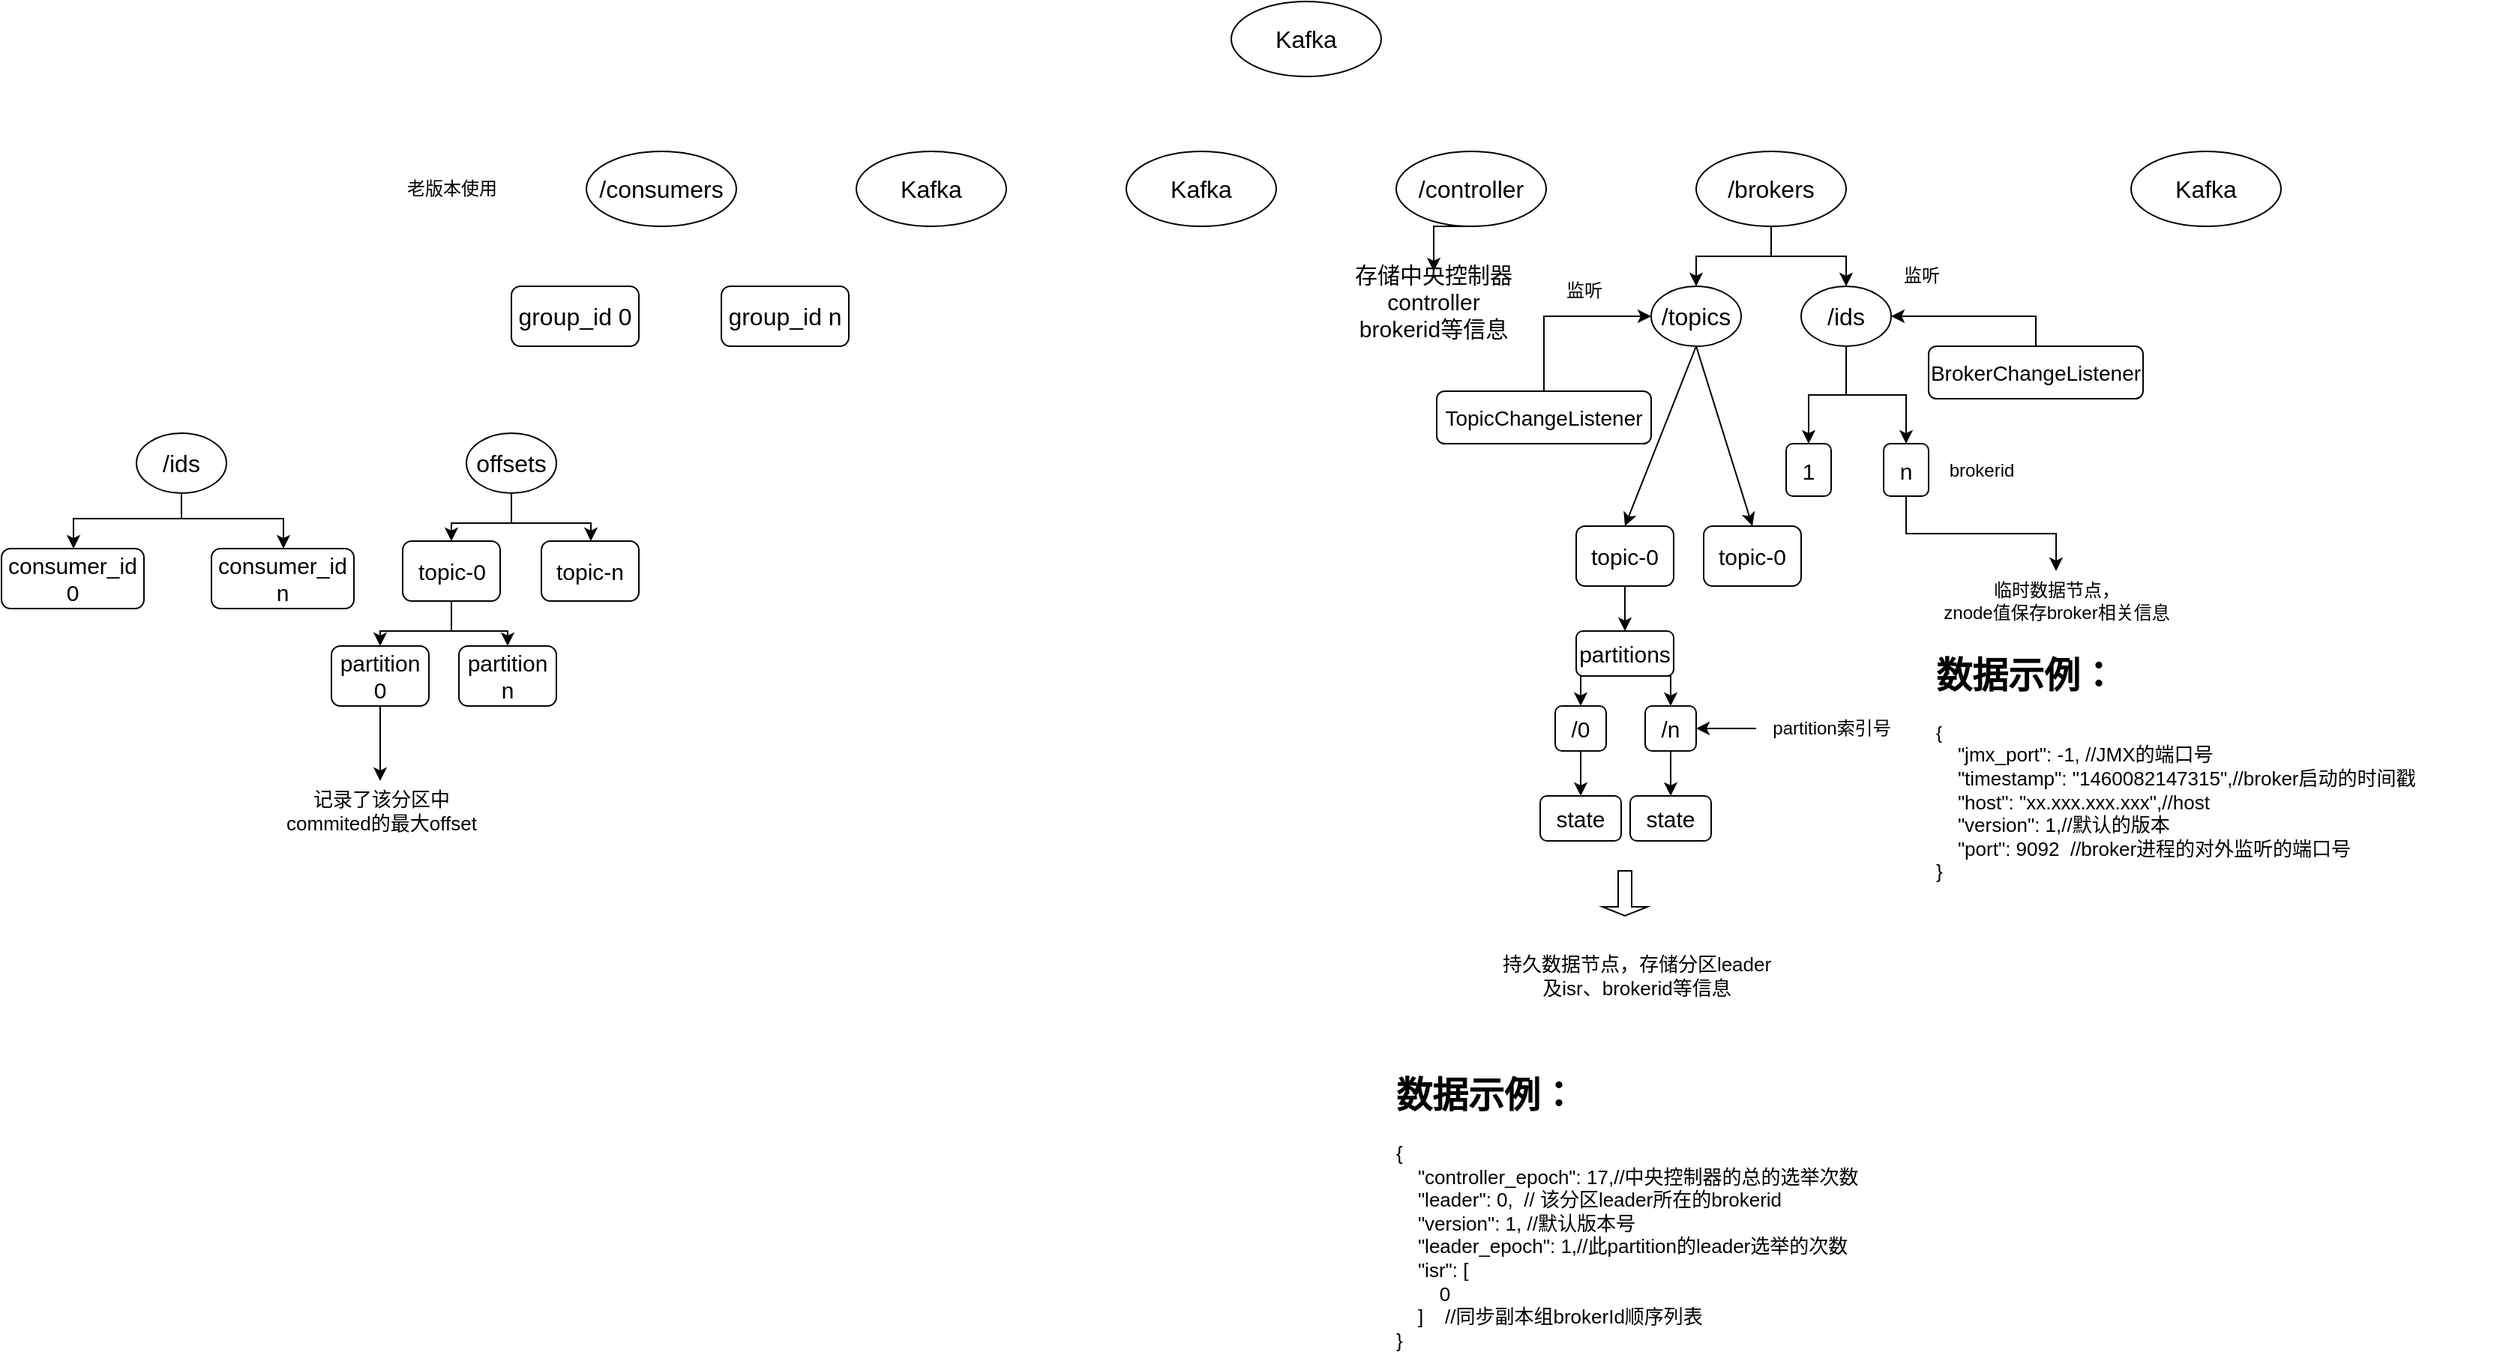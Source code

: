 <mxfile version="23.0.2" type="github">
  <diagram name="第 1 页" id="8-2-D_5NHPluIyXjwUSo">
    <mxGraphModel dx="2213" dy="769" grid="1" gridSize="10" guides="1" tooltips="1" connect="1" arrows="1" fold="1" page="1" pageScale="1" pageWidth="827" pageHeight="1169" math="0" shadow="0">
      <root>
        <mxCell id="0" />
        <mxCell id="1" parent="0" />
        <mxCell id="Q8LItwn8FTGjMNyWCQqq-1" value="&lt;font style=&quot;font-size: 16px;&quot;&gt;Kafka&lt;/font&gt;" style="ellipse;whiteSpace=wrap;html=1;fontSize=15;" vertex="1" parent="1">
          <mxGeometry x="330" y="80" width="100" height="50" as="geometry" />
        </mxCell>
        <mxCell id="Q8LItwn8FTGjMNyWCQqq-2" value="&lt;font style=&quot;font-size: 16px;&quot;&gt;Kafka&lt;/font&gt;" style="ellipse;whiteSpace=wrap;html=1;fontSize=15;" vertex="1" parent="1">
          <mxGeometry x="80" y="180" width="100" height="50" as="geometry" />
        </mxCell>
        <mxCell id="Q8LItwn8FTGjMNyWCQqq-3" value="&lt;font style=&quot;font-size: 16px;&quot;&gt;Kafka&lt;/font&gt;" style="ellipse;whiteSpace=wrap;html=1;fontSize=15;" vertex="1" parent="1">
          <mxGeometry x="260" y="180" width="100" height="50" as="geometry" />
        </mxCell>
        <mxCell id="Q8LItwn8FTGjMNyWCQqq-9" style="edgeStyle=orthogonalEdgeStyle;rounded=0;orthogonalLoop=1;jettySize=auto;html=1;exitX=0.5;exitY=1;exitDx=0;exitDy=0;entryX=0.5;entryY=0;entryDx=0;entryDy=0;" edge="1" parent="1" source="Q8LItwn8FTGjMNyWCQqq-4" target="Q8LItwn8FTGjMNyWCQqq-8">
          <mxGeometry relative="1" as="geometry" />
        </mxCell>
        <mxCell id="Q8LItwn8FTGjMNyWCQqq-4" value="&lt;font style=&quot;font-size: 16px;&quot;&gt;/controller&lt;/font&gt;" style="ellipse;whiteSpace=wrap;html=1;fontSize=15;" vertex="1" parent="1">
          <mxGeometry x="440" y="180" width="100" height="50" as="geometry" />
        </mxCell>
        <mxCell id="Q8LItwn8FTGjMNyWCQqq-50" style="edgeStyle=orthogonalEdgeStyle;rounded=0;orthogonalLoop=1;jettySize=auto;html=1;exitX=0.5;exitY=1;exitDx=0;exitDy=0;entryX=0.5;entryY=0;entryDx=0;entryDy=0;" edge="1" parent="1" source="Q8LItwn8FTGjMNyWCQqq-5" target="Q8LItwn8FTGjMNyWCQqq-12">
          <mxGeometry relative="1" as="geometry" />
        </mxCell>
        <mxCell id="Q8LItwn8FTGjMNyWCQqq-51" style="edgeStyle=orthogonalEdgeStyle;rounded=0;orthogonalLoop=1;jettySize=auto;html=1;exitX=0.5;exitY=1;exitDx=0;exitDy=0;" edge="1" parent="1" source="Q8LItwn8FTGjMNyWCQqq-5" target="Q8LItwn8FTGjMNyWCQqq-11">
          <mxGeometry relative="1" as="geometry" />
        </mxCell>
        <mxCell id="Q8LItwn8FTGjMNyWCQqq-5" value="&lt;font style=&quot;font-size: 16px;&quot;&gt;/brokers&lt;/font&gt;" style="ellipse;whiteSpace=wrap;html=1;fontSize=15;" vertex="1" parent="1">
          <mxGeometry x="640" y="180" width="100" height="50" as="geometry" />
        </mxCell>
        <mxCell id="Q8LItwn8FTGjMNyWCQqq-6" value="&lt;font style=&quot;font-size: 16px;&quot;&gt;/consumers&lt;br&gt;&lt;/font&gt;" style="ellipse;whiteSpace=wrap;html=1;fontSize=15;" vertex="1" parent="1">
          <mxGeometry x="-100" y="180" width="100" height="50" as="geometry" />
        </mxCell>
        <mxCell id="Q8LItwn8FTGjMNyWCQqq-7" value="&lt;font style=&quot;font-size: 16px;&quot;&gt;Kafka&lt;/font&gt;" style="ellipse;whiteSpace=wrap;html=1;fontSize=15;" vertex="1" parent="1">
          <mxGeometry x="930" y="180" width="100" height="50" as="geometry" />
        </mxCell>
        <mxCell id="Q8LItwn8FTGjMNyWCQqq-8" value="&lt;font style=&quot;font-size: 15px;&quot;&gt;存储中央控制器controller brokerid等信息&lt;/font&gt;" style="text;html=1;strokeColor=none;fillColor=none;align=center;verticalAlign=middle;whiteSpace=wrap;rounded=0;" vertex="1" parent="1">
          <mxGeometry x="410" y="260" width="110" height="40" as="geometry" />
        </mxCell>
        <mxCell id="Q8LItwn8FTGjMNyWCQqq-44" style="edgeStyle=orthogonalEdgeStyle;rounded=0;orthogonalLoop=1;jettySize=auto;html=1;exitX=0.5;exitY=1;exitDx=0;exitDy=0;" edge="1" parent="1" source="Q8LItwn8FTGjMNyWCQqq-11" target="Q8LItwn8FTGjMNyWCQqq-42">
          <mxGeometry relative="1" as="geometry" />
        </mxCell>
        <mxCell id="Q8LItwn8FTGjMNyWCQqq-45" style="edgeStyle=orthogonalEdgeStyle;rounded=0;orthogonalLoop=1;jettySize=auto;html=1;exitX=0.5;exitY=1;exitDx=0;exitDy=0;entryX=0.5;entryY=0;entryDx=0;entryDy=0;" edge="1" parent="1" source="Q8LItwn8FTGjMNyWCQqq-11" target="Q8LItwn8FTGjMNyWCQqq-43">
          <mxGeometry relative="1" as="geometry" />
        </mxCell>
        <mxCell id="Q8LItwn8FTGjMNyWCQqq-11" value="&lt;font style=&quot;font-size: 16px;&quot;&gt;/ids&lt;/font&gt;" style="ellipse;whiteSpace=wrap;html=1;fontSize=15;" vertex="1" parent="1">
          <mxGeometry x="710" y="270" width="60" height="40" as="geometry" />
        </mxCell>
        <mxCell id="Q8LItwn8FTGjMNyWCQqq-12" value="&lt;font style=&quot;font-size: 16px;&quot;&gt;/topics&lt;/font&gt;" style="ellipse;whiteSpace=wrap;html=1;fontSize=15;" vertex="1" parent="1">
          <mxGeometry x="610" y="270" width="60" height="40" as="geometry" />
        </mxCell>
        <mxCell id="Q8LItwn8FTGjMNyWCQqq-16" style="edgeStyle=orthogonalEdgeStyle;rounded=0;orthogonalLoop=1;jettySize=auto;html=1;exitX=0.5;exitY=0;exitDx=0;exitDy=0;entryX=1;entryY=0.5;entryDx=0;entryDy=0;" edge="1" parent="1" source="Q8LItwn8FTGjMNyWCQqq-13" target="Q8LItwn8FTGjMNyWCQqq-11">
          <mxGeometry relative="1" as="geometry" />
        </mxCell>
        <mxCell id="Q8LItwn8FTGjMNyWCQqq-13" value="&lt;font style=&quot;font-size: 14px;&quot;&gt;BrokerChangeListener&lt;/font&gt;" style="rounded=1;whiteSpace=wrap;html=1;" vertex="1" parent="1">
          <mxGeometry x="795" y="310" width="143" height="35" as="geometry" />
        </mxCell>
        <mxCell id="Q8LItwn8FTGjMNyWCQqq-15" value="监听" style="text;html=1;align=center;verticalAlign=middle;resizable=0;points=[];autosize=1;strokeColor=none;fillColor=none;" vertex="1" parent="1">
          <mxGeometry x="765" y="248" width="50" height="30" as="geometry" />
        </mxCell>
        <mxCell id="Q8LItwn8FTGjMNyWCQqq-18" style="edgeStyle=orthogonalEdgeStyle;rounded=0;orthogonalLoop=1;jettySize=auto;html=1;exitX=0.5;exitY=0;exitDx=0;exitDy=0;entryX=0;entryY=0.5;entryDx=0;entryDy=0;" edge="1" parent="1" source="Q8LItwn8FTGjMNyWCQqq-17" target="Q8LItwn8FTGjMNyWCQqq-12">
          <mxGeometry relative="1" as="geometry" />
        </mxCell>
        <mxCell id="Q8LItwn8FTGjMNyWCQqq-17" value="&lt;font style=&quot;font-size: 14px;&quot;&gt;TopicChangeListener&lt;/font&gt;" style="rounded=1;whiteSpace=wrap;html=1;" vertex="1" parent="1">
          <mxGeometry x="467" y="340" width="143" height="35" as="geometry" />
        </mxCell>
        <mxCell id="Q8LItwn8FTGjMNyWCQqq-19" value="监听" style="text;html=1;align=center;verticalAlign=middle;resizable=0;points=[];autosize=1;strokeColor=none;fillColor=none;" vertex="1" parent="1">
          <mxGeometry x="540" y="258" width="50" height="30" as="geometry" />
        </mxCell>
        <mxCell id="Q8LItwn8FTGjMNyWCQqq-27" style="edgeStyle=orthogonalEdgeStyle;rounded=0;orthogonalLoop=1;jettySize=auto;html=1;exitX=0.5;exitY=1;exitDx=0;exitDy=0;" edge="1" parent="1" source="Q8LItwn8FTGjMNyWCQqq-20" target="Q8LItwn8FTGjMNyWCQqq-26">
          <mxGeometry relative="1" as="geometry" />
        </mxCell>
        <mxCell id="Q8LItwn8FTGjMNyWCQqq-20" value="&lt;font style=&quot;font-size: 15px;&quot;&gt;topic-0&lt;/font&gt;" style="rounded=1;whiteSpace=wrap;html=1;" vertex="1" parent="1">
          <mxGeometry x="560" y="430" width="65" height="40" as="geometry" />
        </mxCell>
        <mxCell id="Q8LItwn8FTGjMNyWCQqq-21" value="&lt;font style=&quot;font-size: 15px;&quot;&gt;topic-0&lt;/font&gt;" style="rounded=1;whiteSpace=wrap;html=1;" vertex="1" parent="1">
          <mxGeometry x="645" y="430" width="65" height="40" as="geometry" />
        </mxCell>
        <mxCell id="Q8LItwn8FTGjMNyWCQqq-23" value="" style="endArrow=classic;html=1;rounded=0;exitX=0.5;exitY=1;exitDx=0;exitDy=0;entryX=0.5;entryY=0;entryDx=0;entryDy=0;" edge="1" parent="1" source="Q8LItwn8FTGjMNyWCQqq-12" target="Q8LItwn8FTGjMNyWCQqq-20">
          <mxGeometry width="50" height="50" relative="1" as="geometry">
            <mxPoint x="630" y="320" as="sourcePoint" />
            <mxPoint x="590" y="420" as="targetPoint" />
          </mxGeometry>
        </mxCell>
        <mxCell id="Q8LItwn8FTGjMNyWCQqq-25" value="" style="endArrow=classic;html=1;rounded=0;exitX=0.5;exitY=1;exitDx=0;exitDy=0;entryX=0.5;entryY=0;entryDx=0;entryDy=0;" edge="1" parent="1" source="Q8LItwn8FTGjMNyWCQqq-12" target="Q8LItwn8FTGjMNyWCQqq-21">
          <mxGeometry width="50" height="50" relative="1" as="geometry">
            <mxPoint x="650" y="325" as="sourcePoint" />
            <mxPoint x="680" y="420" as="targetPoint" />
          </mxGeometry>
        </mxCell>
        <mxCell id="Q8LItwn8FTGjMNyWCQqq-35" style="edgeStyle=orthogonalEdgeStyle;rounded=0;orthogonalLoop=1;jettySize=auto;html=1;exitX=0.5;exitY=1;exitDx=0;exitDy=0;entryX=0.5;entryY=0;entryDx=0;entryDy=0;" edge="1" parent="1" source="Q8LItwn8FTGjMNyWCQqq-26" target="Q8LItwn8FTGjMNyWCQqq-29">
          <mxGeometry relative="1" as="geometry" />
        </mxCell>
        <mxCell id="Q8LItwn8FTGjMNyWCQqq-36" style="edgeStyle=orthogonalEdgeStyle;rounded=0;orthogonalLoop=1;jettySize=auto;html=1;exitX=0.5;exitY=1;exitDx=0;exitDy=0;entryX=0.5;entryY=0;entryDx=0;entryDy=0;" edge="1" parent="1" source="Q8LItwn8FTGjMNyWCQqq-26" target="Q8LItwn8FTGjMNyWCQqq-28">
          <mxGeometry relative="1" as="geometry" />
        </mxCell>
        <mxCell id="Q8LItwn8FTGjMNyWCQqq-26" value="&lt;font style=&quot;font-size: 15px;&quot;&gt;partitions&lt;/font&gt;" style="rounded=1;whiteSpace=wrap;html=1;" vertex="1" parent="1">
          <mxGeometry x="560" y="500" width="65" height="30" as="geometry" />
        </mxCell>
        <mxCell id="Q8LItwn8FTGjMNyWCQqq-32" style="edgeStyle=orthogonalEdgeStyle;rounded=0;orthogonalLoop=1;jettySize=auto;html=1;exitX=0.5;exitY=1;exitDx=0;exitDy=0;" edge="1" parent="1" source="Q8LItwn8FTGjMNyWCQqq-28" target="Q8LItwn8FTGjMNyWCQqq-30">
          <mxGeometry relative="1" as="geometry" />
        </mxCell>
        <mxCell id="Q8LItwn8FTGjMNyWCQqq-28" value="&lt;font style=&quot;font-size: 15px;&quot;&gt;/0&lt;/font&gt;" style="rounded=1;whiteSpace=wrap;html=1;" vertex="1" parent="1">
          <mxGeometry x="546" y="550" width="34" height="30" as="geometry" />
        </mxCell>
        <mxCell id="Q8LItwn8FTGjMNyWCQqq-33" style="edgeStyle=orthogonalEdgeStyle;rounded=0;orthogonalLoop=1;jettySize=auto;html=1;exitX=0.5;exitY=1;exitDx=0;exitDy=0;" edge="1" parent="1" source="Q8LItwn8FTGjMNyWCQqq-29" target="Q8LItwn8FTGjMNyWCQqq-31">
          <mxGeometry relative="1" as="geometry" />
        </mxCell>
        <mxCell id="Q8LItwn8FTGjMNyWCQqq-29" value="&lt;font style=&quot;font-size: 15px;&quot;&gt;/n&lt;/font&gt;" style="rounded=1;whiteSpace=wrap;html=1;" vertex="1" parent="1">
          <mxGeometry x="606" y="550" width="34" height="30" as="geometry" />
        </mxCell>
        <mxCell id="Q8LItwn8FTGjMNyWCQqq-30" value="&lt;font style=&quot;font-size: 15px;&quot;&gt;state&lt;/font&gt;" style="rounded=1;whiteSpace=wrap;html=1;" vertex="1" parent="1">
          <mxGeometry x="536" y="610" width="54" height="30" as="geometry" />
        </mxCell>
        <mxCell id="Q8LItwn8FTGjMNyWCQqq-31" value="&lt;font style=&quot;font-size: 15px;&quot;&gt;state&lt;/font&gt;" style="rounded=1;whiteSpace=wrap;html=1;" vertex="1" parent="1">
          <mxGeometry x="596" y="610" width="54" height="30" as="geometry" />
        </mxCell>
        <mxCell id="Q8LItwn8FTGjMNyWCQqq-37" value="&lt;font style=&quot;font-size: 13px;&quot;&gt;持久数据节点，存储分区leader&lt;br&gt;及isr、brokerid等信息&lt;/font&gt;" style="text;html=1;align=center;verticalAlign=middle;resizable=0;points=[];autosize=1;strokeColor=none;fillColor=none;" vertex="1" parent="1">
          <mxGeometry x="500" y="710" width="200" height="40" as="geometry" />
        </mxCell>
        <mxCell id="Q8LItwn8FTGjMNyWCQqq-38" value="&lt;h1&gt;数据示例：&lt;/h1&gt;&lt;div style=&quot;font-size: 13px;&quot;&gt;&lt;div&gt;{&lt;/div&gt;&lt;div&gt;&amp;nbsp; &amp;nbsp; &quot;controller_epoch&quot;: 17,//中央控制器的总的选举次数&lt;/div&gt;&lt;div&gt;&amp;nbsp; &amp;nbsp; &quot;leader&quot;: 0,&amp;nbsp; // 该分区leader所在的brokerid&lt;/div&gt;&lt;div&gt;&amp;nbsp; &amp;nbsp; &quot;version&quot;: 1, //默认版本号&lt;/div&gt;&lt;div&gt;&amp;nbsp; &amp;nbsp; &quot;leader_epoch&quot;: 1,//此partition的leader选举的次数&lt;/div&gt;&lt;div&gt;&amp;nbsp; &amp;nbsp; &quot;isr&quot;: [&lt;/div&gt;&lt;div&gt;&amp;nbsp; &amp;nbsp; &amp;nbsp; &amp;nbsp; 0&lt;/div&gt;&lt;div&gt;&amp;nbsp; &amp;nbsp; ]&amp;nbsp; &amp;nbsp; //同步副本组brokerId顺序列表&lt;/div&gt;&lt;div&gt;}&lt;/div&gt;&lt;/div&gt;" style="text;html=1;strokeColor=none;fillColor=none;spacing=5;spacingTop=-20;whiteSpace=wrap;overflow=hidden;rounded=0;" vertex="1" parent="1">
          <mxGeometry x="435" y="790" width="380" height="200" as="geometry" />
        </mxCell>
        <mxCell id="Q8LItwn8FTGjMNyWCQqq-39" value="" style="shape=singleArrow;direction=south;whiteSpace=wrap;html=1;" vertex="1" parent="1">
          <mxGeometry x="577.5" y="660" width="30" height="30" as="geometry" />
        </mxCell>
        <mxCell id="Q8LItwn8FTGjMNyWCQqq-40" value="&lt;div class=&quot;lake-content&quot;&gt;partition索引号&lt;/div&gt;" style="text;html=1;align=center;verticalAlign=middle;resizable=0;points=[];autosize=1;strokeColor=none;fillColor=none;" vertex="1" parent="1">
          <mxGeometry x="680" y="550" width="100" height="30" as="geometry" />
        </mxCell>
        <mxCell id="Q8LItwn8FTGjMNyWCQqq-41" value="" style="endArrow=classic;html=1;rounded=0;entryX=1;entryY=0.5;entryDx=0;entryDy=0;" edge="1" parent="1" source="Q8LItwn8FTGjMNyWCQqq-40" target="Q8LItwn8FTGjMNyWCQqq-29">
          <mxGeometry width="50" height="50" relative="1" as="geometry">
            <mxPoint x="730" y="540" as="sourcePoint" />
            <mxPoint x="780" y="490" as="targetPoint" />
          </mxGeometry>
        </mxCell>
        <mxCell id="Q8LItwn8FTGjMNyWCQqq-42" value="&lt;span style=&quot;font-size: 15px;&quot;&gt;1&lt;/span&gt;" style="rounded=1;whiteSpace=wrap;html=1;" vertex="1" parent="1">
          <mxGeometry x="700" y="375" width="30" height="35" as="geometry" />
        </mxCell>
        <mxCell id="Q8LItwn8FTGjMNyWCQqq-49" style="edgeStyle=orthogonalEdgeStyle;rounded=0;orthogonalLoop=1;jettySize=auto;html=1;exitX=0.5;exitY=1;exitDx=0;exitDy=0;" edge="1" parent="1" source="Q8LItwn8FTGjMNyWCQqq-43" target="Q8LItwn8FTGjMNyWCQqq-46">
          <mxGeometry relative="1" as="geometry" />
        </mxCell>
        <mxCell id="Q8LItwn8FTGjMNyWCQqq-43" value="&lt;span style=&quot;font-size: 15px;&quot;&gt;n&lt;/span&gt;" style="rounded=1;whiteSpace=wrap;html=1;" vertex="1" parent="1">
          <mxGeometry x="765" y="375" width="30" height="35" as="geometry" />
        </mxCell>
        <mxCell id="Q8LItwn8FTGjMNyWCQqq-46" value="临时数据节点，&lt;br&gt;znode值保存broker相关信息" style="text;html=1;align=center;verticalAlign=middle;resizable=0;points=[];autosize=1;strokeColor=none;fillColor=none;" vertex="1" parent="1">
          <mxGeometry x="795" y="460" width="170" height="40" as="geometry" />
        </mxCell>
        <mxCell id="Q8LItwn8FTGjMNyWCQqq-47" value="brokerid" style="text;html=1;align=center;verticalAlign=middle;resizable=0;points=[];autosize=1;strokeColor=none;fillColor=none;" vertex="1" parent="1">
          <mxGeometry x="795" y="378" width="70" height="30" as="geometry" />
        </mxCell>
        <mxCell id="Q8LItwn8FTGjMNyWCQqq-48" value="&lt;h1&gt;数据示例：&lt;/h1&gt;&lt;div style=&quot;&quot;&gt;&lt;div style=&quot;&quot;&gt;{&lt;/div&gt;&lt;div style=&quot;&quot;&gt;&lt;span style=&quot;font-size: 13px;&quot;&gt;&amp;nbsp; &amp;nbsp; &quot;jmx_port&quot;: -1, //JMX的端口号&lt;/span&gt;&lt;/div&gt;&lt;div style=&quot;&quot;&gt;&lt;span style=&quot;font-size: 13px;&quot;&gt;&amp;nbsp; &amp;nbsp; &quot;timestamp&quot;: &quot;1460082147315&quot;,//broker启动的时间戳&lt;/span&gt;&lt;/div&gt;&lt;div style=&quot;&quot;&gt;&lt;span style=&quot;font-size: 13px;&quot;&gt;&amp;nbsp; &amp;nbsp; &quot;host&quot;: &quot;xx.xxx.xxx.xxx&quot;,//host&lt;/span&gt;&lt;/div&gt;&lt;div style=&quot;&quot;&gt;&lt;span style=&quot;font-size: 13px;&quot;&gt;&amp;nbsp; &amp;nbsp; &quot;version&quot;: 1,//默认的版本&lt;/span&gt;&lt;/div&gt;&lt;div style=&quot;&quot;&gt;&lt;span style=&quot;font-size: 13px;&quot;&gt;&amp;nbsp; &amp;nbsp; &quot;port&quot;: 9092&amp;nbsp; //broker进程的对外监听的端口号&lt;/span&gt;&lt;/div&gt;&lt;div style=&quot;&quot;&gt;&lt;span style=&quot;font-size: 13px;&quot;&gt;}&lt;/span&gt;&lt;/div&gt;&lt;/div&gt;" style="text;html=1;strokeColor=none;fillColor=none;spacing=5;spacingTop=-20;whiteSpace=wrap;overflow=hidden;rounded=0;" vertex="1" parent="1">
          <mxGeometry x="795" y="510" width="380" height="170" as="geometry" />
        </mxCell>
        <mxCell id="Q8LItwn8FTGjMNyWCQqq-52" value="老版本使用" style="text;html=1;align=center;verticalAlign=middle;resizable=0;points=[];autosize=1;strokeColor=none;fillColor=none;" vertex="1" parent="1">
          <mxGeometry x="-230" y="190" width="80" height="30" as="geometry" />
        </mxCell>
        <mxCell id="Q8LItwn8FTGjMNyWCQqq-53" value="&lt;font style=&quot;font-size: 16px;&quot;&gt;group_id 0&lt;/font&gt;" style="rounded=1;whiteSpace=wrap;html=1;" vertex="1" parent="1">
          <mxGeometry x="-150" y="270" width="85" height="40" as="geometry" />
        </mxCell>
        <mxCell id="Q8LItwn8FTGjMNyWCQqq-54" value="&lt;font style=&quot;font-size: 16px;&quot;&gt;group_id n&lt;/font&gt;" style="rounded=1;whiteSpace=wrap;html=1;" vertex="1" parent="1">
          <mxGeometry x="-10" y="270" width="85" height="40" as="geometry" />
        </mxCell>
        <mxCell id="Q8LItwn8FTGjMNyWCQqq-68" style="edgeStyle=orthogonalEdgeStyle;rounded=0;orthogonalLoop=1;jettySize=auto;html=1;exitX=0.5;exitY=1;exitDx=0;exitDy=0;" edge="1" parent="1" source="Q8LItwn8FTGjMNyWCQqq-55" target="Q8LItwn8FTGjMNyWCQqq-56">
          <mxGeometry relative="1" as="geometry">
            <Array as="points">
              <mxPoint x="-370" y="425" />
              <mxPoint x="-442" y="425" />
            </Array>
          </mxGeometry>
        </mxCell>
        <mxCell id="Q8LItwn8FTGjMNyWCQqq-69" style="edgeStyle=orthogonalEdgeStyle;rounded=0;orthogonalLoop=1;jettySize=auto;html=1;exitX=0.5;exitY=1;exitDx=0;exitDy=0;" edge="1" parent="1" source="Q8LItwn8FTGjMNyWCQqq-55" target="Q8LItwn8FTGjMNyWCQqq-58">
          <mxGeometry relative="1" as="geometry">
            <Array as="points">
              <mxPoint x="-370" y="425" />
              <mxPoint x="-302" y="425" />
            </Array>
          </mxGeometry>
        </mxCell>
        <mxCell id="Q8LItwn8FTGjMNyWCQqq-55" value="&lt;font style=&quot;font-size: 16px;&quot;&gt;/ids&lt;/font&gt;" style="ellipse;whiteSpace=wrap;html=1;fontSize=15;" vertex="1" parent="1">
          <mxGeometry x="-400" y="368" width="60" height="40" as="geometry" />
        </mxCell>
        <mxCell id="Q8LItwn8FTGjMNyWCQqq-56" value="&lt;font style=&quot;font-size: 15px;&quot;&gt;consumer_id&lt;br&gt;0&lt;/font&gt;" style="rounded=1;whiteSpace=wrap;html=1;" vertex="1" parent="1">
          <mxGeometry x="-490" y="445" width="95" height="40" as="geometry" />
        </mxCell>
        <mxCell id="Q8LItwn8FTGjMNyWCQqq-58" value="&lt;font style=&quot;font-size: 15px;&quot;&gt;consumer_id&lt;br&gt;n&lt;br&gt;&lt;/font&gt;" style="rounded=1;whiteSpace=wrap;html=1;" vertex="1" parent="1">
          <mxGeometry x="-350" y="445" width="95" height="40" as="geometry" />
        </mxCell>
        <mxCell id="Q8LItwn8FTGjMNyWCQqq-70" style="edgeStyle=orthogonalEdgeStyle;rounded=0;orthogonalLoop=1;jettySize=auto;html=1;exitX=0.5;exitY=1;exitDx=0;exitDy=0;" edge="1" parent="1" source="Q8LItwn8FTGjMNyWCQqq-59" target="Q8LItwn8FTGjMNyWCQqq-60">
          <mxGeometry relative="1" as="geometry" />
        </mxCell>
        <mxCell id="Q8LItwn8FTGjMNyWCQqq-71" style="edgeStyle=orthogonalEdgeStyle;rounded=0;orthogonalLoop=1;jettySize=auto;html=1;exitX=0.5;exitY=1;exitDx=0;exitDy=0;" edge="1" parent="1" source="Q8LItwn8FTGjMNyWCQqq-59" target="Q8LItwn8FTGjMNyWCQqq-61">
          <mxGeometry relative="1" as="geometry">
            <Array as="points">
              <mxPoint x="-150" y="428" />
              <mxPoint x="-97" y="428" />
            </Array>
          </mxGeometry>
        </mxCell>
        <mxCell id="Q8LItwn8FTGjMNyWCQqq-59" value="&lt;font style=&quot;font-size: 16px;&quot;&gt;offsets&lt;/font&gt;" style="ellipse;whiteSpace=wrap;html=1;fontSize=15;" vertex="1" parent="1">
          <mxGeometry x="-180" y="368" width="60" height="40" as="geometry" />
        </mxCell>
        <mxCell id="Q8LItwn8FTGjMNyWCQqq-72" style="edgeStyle=orthogonalEdgeStyle;rounded=0;orthogonalLoop=1;jettySize=auto;html=1;exitX=0.5;exitY=1;exitDx=0;exitDy=0;" edge="1" parent="1" source="Q8LItwn8FTGjMNyWCQqq-60" target="Q8LItwn8FTGjMNyWCQqq-62">
          <mxGeometry relative="1" as="geometry" />
        </mxCell>
        <mxCell id="Q8LItwn8FTGjMNyWCQqq-73" style="edgeStyle=orthogonalEdgeStyle;rounded=0;orthogonalLoop=1;jettySize=auto;html=1;exitX=0.5;exitY=1;exitDx=0;exitDy=0;entryX=0.5;entryY=0;entryDx=0;entryDy=0;" edge="1" parent="1" source="Q8LItwn8FTGjMNyWCQqq-60" target="Q8LItwn8FTGjMNyWCQqq-63">
          <mxGeometry relative="1" as="geometry" />
        </mxCell>
        <mxCell id="Q8LItwn8FTGjMNyWCQqq-60" value="&lt;font style=&quot;font-size: 15px;&quot;&gt;topic-0&lt;/font&gt;" style="rounded=1;whiteSpace=wrap;html=1;" vertex="1" parent="1">
          <mxGeometry x="-222.5" y="440" width="65" height="40" as="geometry" />
        </mxCell>
        <mxCell id="Q8LItwn8FTGjMNyWCQqq-61" value="&lt;font style=&quot;font-size: 15px;&quot;&gt;topic-n&lt;/font&gt;" style="rounded=1;whiteSpace=wrap;html=1;" vertex="1" parent="1">
          <mxGeometry x="-130" y="440" width="65" height="40" as="geometry" />
        </mxCell>
        <mxCell id="Q8LItwn8FTGjMNyWCQqq-65" style="edgeStyle=orthogonalEdgeStyle;rounded=0;orthogonalLoop=1;jettySize=auto;html=1;exitX=0.5;exitY=1;exitDx=0;exitDy=0;" edge="1" parent="1" source="Q8LItwn8FTGjMNyWCQqq-62" target="Q8LItwn8FTGjMNyWCQqq-64">
          <mxGeometry relative="1" as="geometry" />
        </mxCell>
        <mxCell id="Q8LItwn8FTGjMNyWCQqq-62" value="&lt;font style=&quot;font-size: 15px;&quot;&gt;partition&lt;br&gt;0&lt;/font&gt;" style="rounded=1;whiteSpace=wrap;html=1;" vertex="1" parent="1">
          <mxGeometry x="-270" y="510" width="65" height="40" as="geometry" />
        </mxCell>
        <mxCell id="Q8LItwn8FTGjMNyWCQqq-63" value="&lt;font style=&quot;font-size: 15px;&quot;&gt;partition&lt;br&gt;n&lt;br&gt;&lt;/font&gt;" style="rounded=1;whiteSpace=wrap;html=1;" vertex="1" parent="1">
          <mxGeometry x="-185" y="510" width="65" height="40" as="geometry" />
        </mxCell>
        <mxCell id="Q8LItwn8FTGjMNyWCQqq-64" value="&lt;font style=&quot;font-size: 13px;&quot;&gt;记录了该分区中&lt;br&gt;commited的最大offset&lt;/font&gt;" style="text;html=1;align=center;verticalAlign=middle;resizable=0;points=[];autosize=1;strokeColor=none;fillColor=none;" vertex="1" parent="1">
          <mxGeometry x="-312.5" y="600" width="150" height="40" as="geometry" />
        </mxCell>
      </root>
    </mxGraphModel>
  </diagram>
</mxfile>
